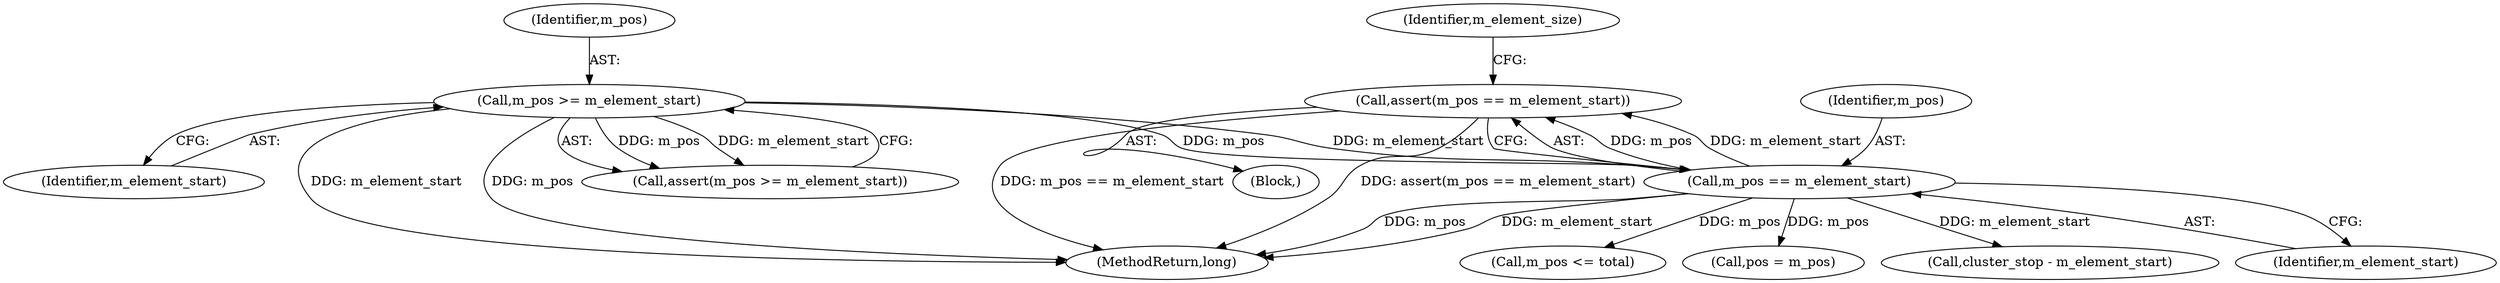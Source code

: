 digraph "0_Android_cc274e2abe8b2a6698a5c47d8aa4bb45f1f9538d_28@API" {
"1000149" [label="(Call,assert(m_pos == m_element_start))"];
"1000150" [label="(Call,m_pos == m_element_start)"];
"1000140" [label="(Call,m_pos >= m_element_start)"];
"1000676" [label="(Call,cluster_stop - m_element_start)"];
"1000155" [label="(Identifier,m_element_size)"];
"1000150" [label="(Call,m_pos == m_element_start)"];
"1000152" [label="(Identifier,m_element_start)"];
"1000141" [label="(Identifier,m_pos)"];
"1000136" [label="(Block,)"];
"1000140" [label="(Call,m_pos >= m_element_start)"];
"1000151" [label="(Identifier,m_pos)"];
"1000191" [label="(Call,m_pos <= total)"];
"1000149" [label="(Call,assert(m_pos == m_element_start))"];
"1000194" [label="(Call,pos = m_pos)"];
"1000142" [label="(Identifier,m_element_start)"];
"1000681" [label="(MethodReturn,long)"];
"1000139" [label="(Call,assert(m_pos >= m_element_start))"];
"1000149" -> "1000136"  [label="AST: "];
"1000149" -> "1000150"  [label="CFG: "];
"1000150" -> "1000149"  [label="AST: "];
"1000155" -> "1000149"  [label="CFG: "];
"1000149" -> "1000681"  [label="DDG: assert(m_pos == m_element_start)"];
"1000149" -> "1000681"  [label="DDG: m_pos == m_element_start"];
"1000150" -> "1000149"  [label="DDG: m_pos"];
"1000150" -> "1000149"  [label="DDG: m_element_start"];
"1000150" -> "1000152"  [label="CFG: "];
"1000151" -> "1000150"  [label="AST: "];
"1000152" -> "1000150"  [label="AST: "];
"1000150" -> "1000681"  [label="DDG: m_pos"];
"1000150" -> "1000681"  [label="DDG: m_element_start"];
"1000140" -> "1000150"  [label="DDG: m_pos"];
"1000140" -> "1000150"  [label="DDG: m_element_start"];
"1000150" -> "1000191"  [label="DDG: m_pos"];
"1000150" -> "1000194"  [label="DDG: m_pos"];
"1000150" -> "1000676"  [label="DDG: m_element_start"];
"1000140" -> "1000139"  [label="AST: "];
"1000140" -> "1000142"  [label="CFG: "];
"1000141" -> "1000140"  [label="AST: "];
"1000142" -> "1000140"  [label="AST: "];
"1000139" -> "1000140"  [label="CFG: "];
"1000140" -> "1000681"  [label="DDG: m_element_start"];
"1000140" -> "1000681"  [label="DDG: m_pos"];
"1000140" -> "1000139"  [label="DDG: m_pos"];
"1000140" -> "1000139"  [label="DDG: m_element_start"];
}

